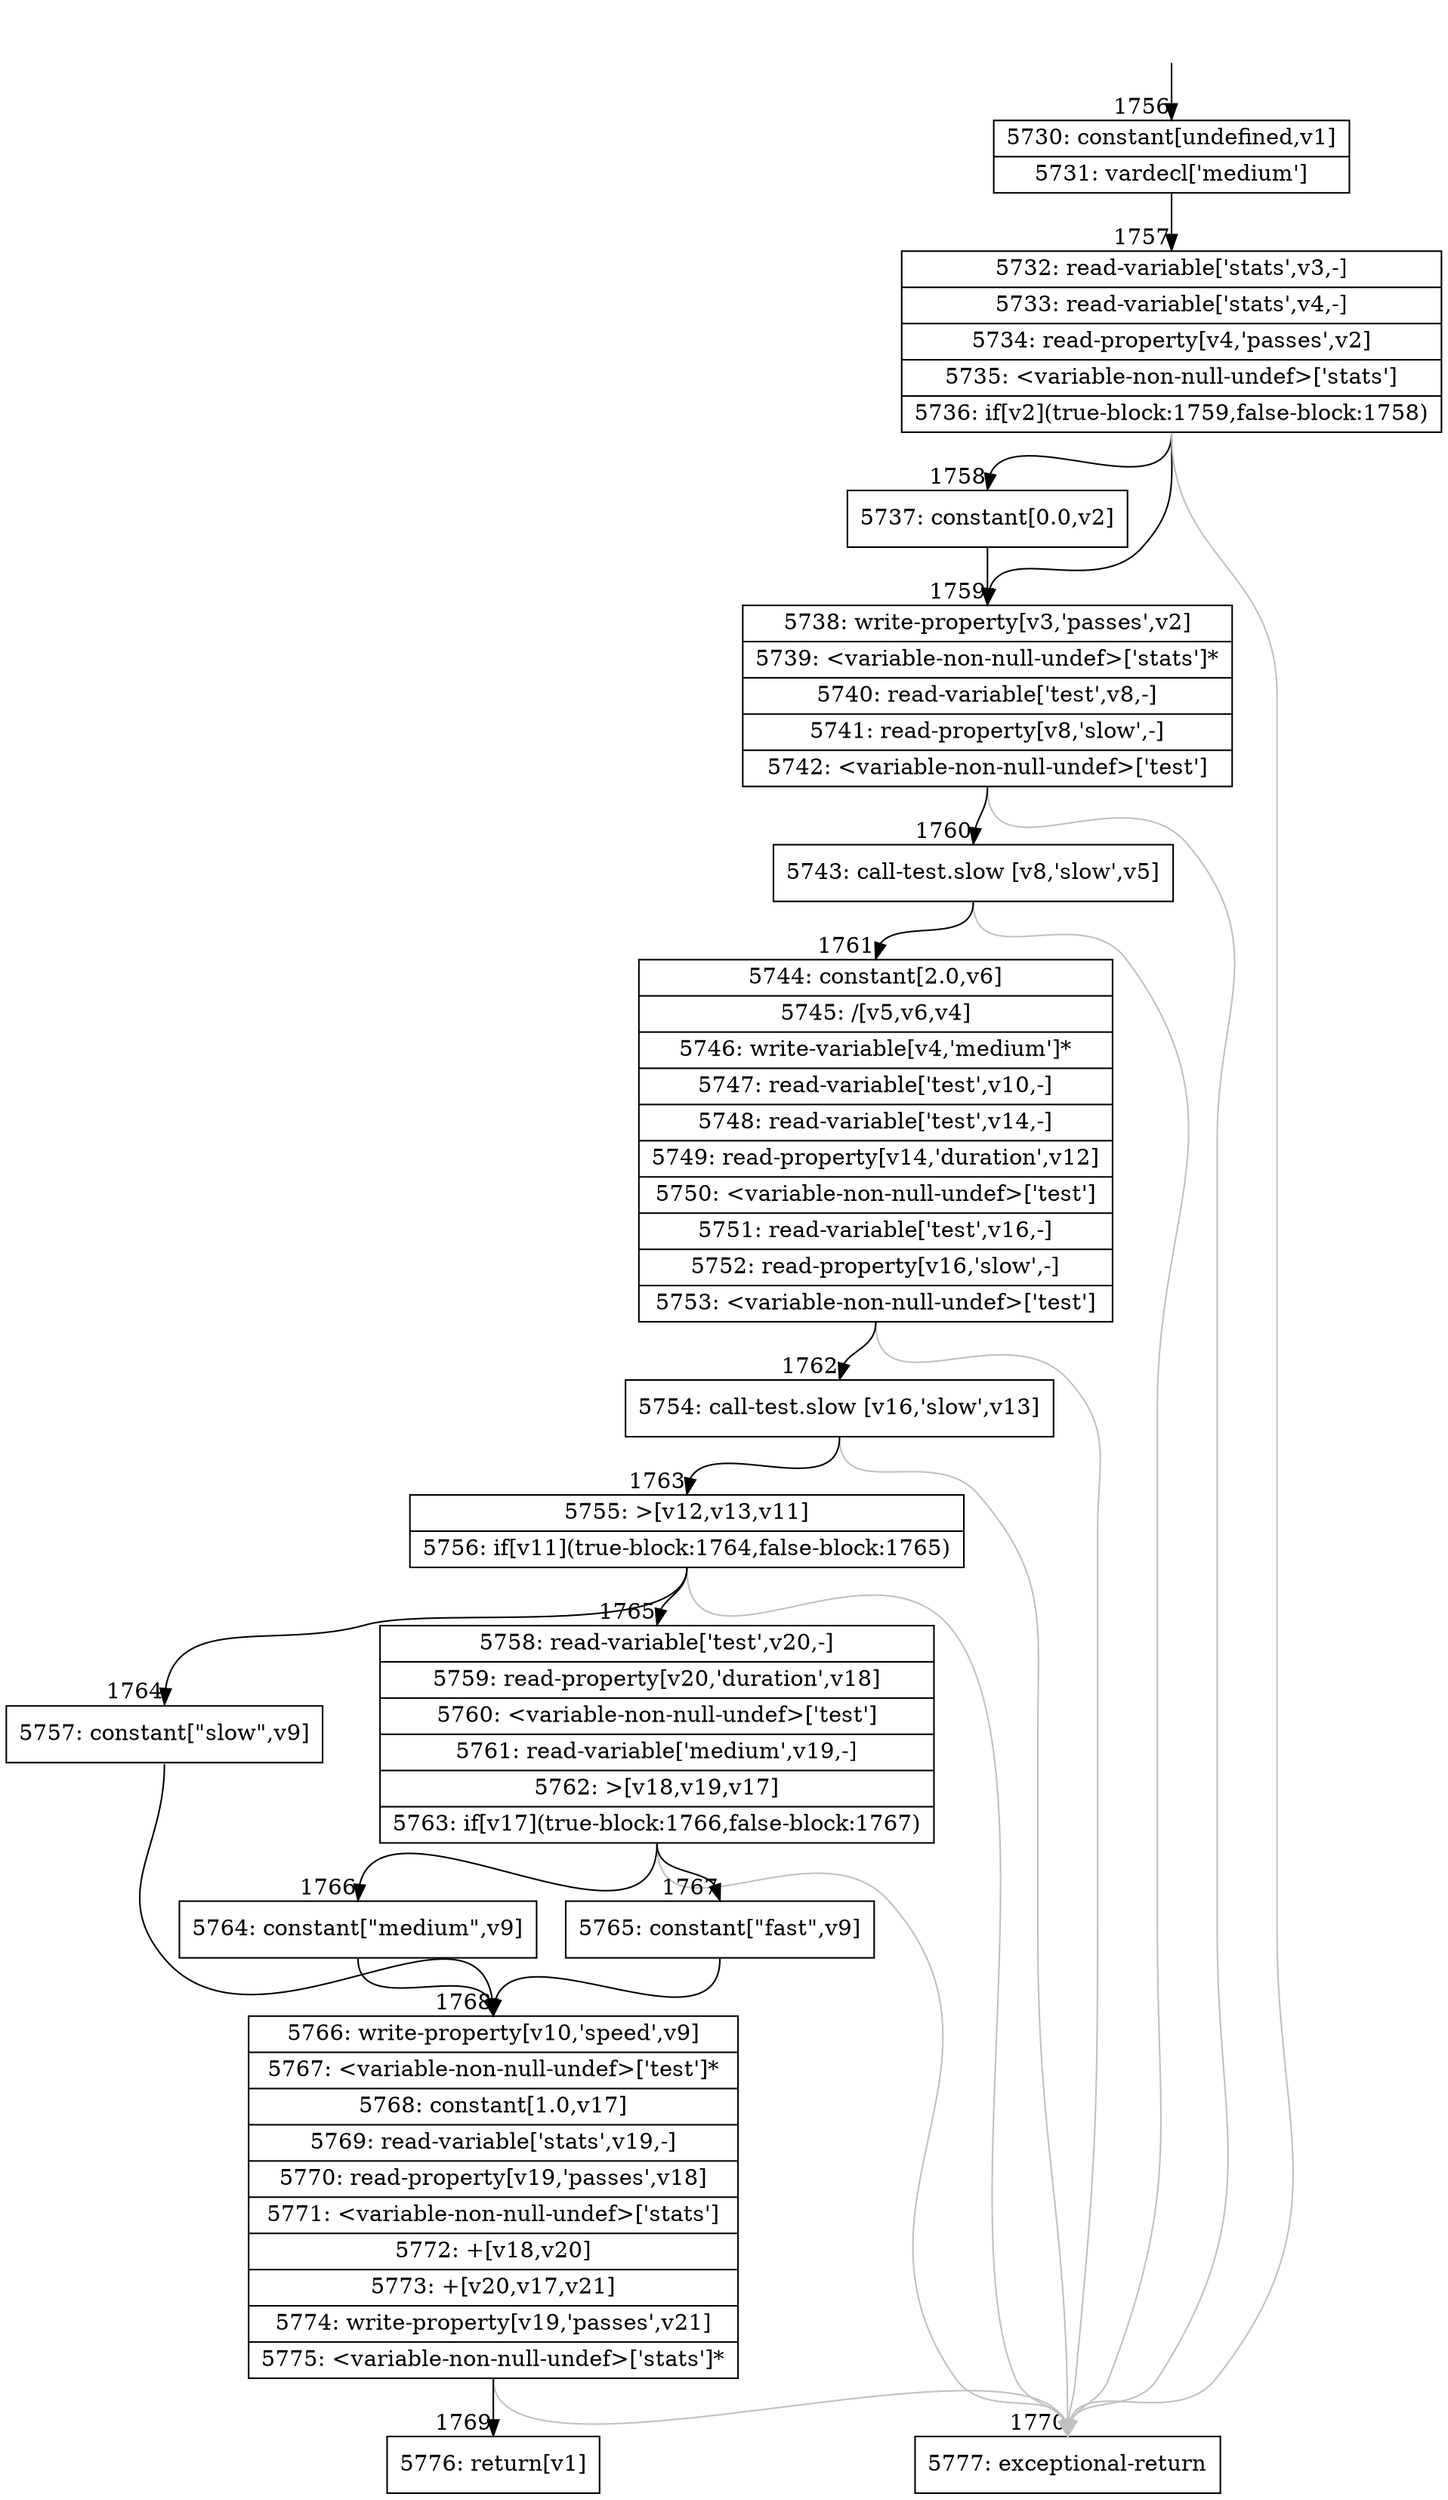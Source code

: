 digraph {
rankdir="TD"
BB_entry164[shape=none,label=""];
BB_entry164 -> BB1756 [tailport=s, headport=n, headlabel="    1756"]
BB1756 [shape=record label="{5730: constant[undefined,v1]|5731: vardecl['medium']}" ] 
BB1756 -> BB1757 [tailport=s, headport=n, headlabel="      1757"]
BB1757 [shape=record label="{5732: read-variable['stats',v3,-]|5733: read-variable['stats',v4,-]|5734: read-property[v4,'passes',v2]|5735: \<variable-non-null-undef\>['stats']|5736: if[v2](true-block:1759,false-block:1758)}" ] 
BB1757 -> BB1759 [tailport=s, headport=n, headlabel="      1759"]
BB1757 -> BB1758 [tailport=s, headport=n, headlabel="      1758"]
BB1757 -> BB1770 [tailport=s, headport=n, color=gray, headlabel="      1770"]
BB1758 [shape=record label="{5737: constant[0.0,v2]}" ] 
BB1758 -> BB1759 [tailport=s, headport=n]
BB1759 [shape=record label="{5738: write-property[v3,'passes',v2]|5739: \<variable-non-null-undef\>['stats']*|5740: read-variable['test',v8,-]|5741: read-property[v8,'slow',-]|5742: \<variable-non-null-undef\>['test']}" ] 
BB1759 -> BB1760 [tailport=s, headport=n, headlabel="      1760"]
BB1759 -> BB1770 [tailport=s, headport=n, color=gray]
BB1760 [shape=record label="{5743: call-test.slow [v8,'slow',v5]}" ] 
BB1760 -> BB1761 [tailport=s, headport=n, headlabel="      1761"]
BB1760 -> BB1770 [tailport=s, headport=n, color=gray]
BB1761 [shape=record label="{5744: constant[2.0,v6]|5745: /[v5,v6,v4]|5746: write-variable[v4,'medium']*|5747: read-variable['test',v10,-]|5748: read-variable['test',v14,-]|5749: read-property[v14,'duration',v12]|5750: \<variable-non-null-undef\>['test']|5751: read-variable['test',v16,-]|5752: read-property[v16,'slow',-]|5753: \<variable-non-null-undef\>['test']}" ] 
BB1761 -> BB1762 [tailport=s, headport=n, headlabel="      1762"]
BB1761 -> BB1770 [tailport=s, headport=n, color=gray]
BB1762 [shape=record label="{5754: call-test.slow [v16,'slow',v13]}" ] 
BB1762 -> BB1763 [tailport=s, headport=n, headlabel="      1763"]
BB1762 -> BB1770 [tailport=s, headport=n, color=gray]
BB1763 [shape=record label="{5755: \>[v12,v13,v11]|5756: if[v11](true-block:1764,false-block:1765)}" ] 
BB1763 -> BB1764 [tailport=s, headport=n, headlabel="      1764"]
BB1763 -> BB1765 [tailport=s, headport=n, headlabel="      1765"]
BB1763 -> BB1770 [tailport=s, headport=n, color=gray]
BB1764 [shape=record label="{5757: constant[\"slow\",v9]}" ] 
BB1764 -> BB1768 [tailport=s, headport=n, headlabel="      1768"]
BB1765 [shape=record label="{5758: read-variable['test',v20,-]|5759: read-property[v20,'duration',v18]|5760: \<variable-non-null-undef\>['test']|5761: read-variable['medium',v19,-]|5762: \>[v18,v19,v17]|5763: if[v17](true-block:1766,false-block:1767)}" ] 
BB1765 -> BB1766 [tailport=s, headport=n, headlabel="      1766"]
BB1765 -> BB1767 [tailport=s, headport=n, headlabel="      1767"]
BB1765 -> BB1770 [tailport=s, headport=n, color=gray]
BB1766 [shape=record label="{5764: constant[\"medium\",v9]}" ] 
BB1766 -> BB1768 [tailport=s, headport=n]
BB1767 [shape=record label="{5765: constant[\"fast\",v9]}" ] 
BB1767 -> BB1768 [tailport=s, headport=n]
BB1768 [shape=record label="{5766: write-property[v10,'speed',v9]|5767: \<variable-non-null-undef\>['test']*|5768: constant[1.0,v17]|5769: read-variable['stats',v19,-]|5770: read-property[v19,'passes',v18]|5771: \<variable-non-null-undef\>['stats']|5772: +[v18,v20]|5773: +[v20,v17,v21]|5774: write-property[v19,'passes',v21]|5775: \<variable-non-null-undef\>['stats']*}" ] 
BB1768 -> BB1769 [tailport=s, headport=n, headlabel="      1769"]
BB1768 -> BB1770 [tailport=s, headport=n, color=gray]
BB1769 [shape=record label="{5776: return[v1]}" ] 
BB1770 [shape=record label="{5777: exceptional-return}" ] 
//#$~ 2249
}
